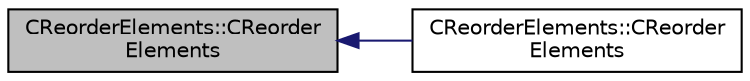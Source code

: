 digraph "CReorderElements::CReorderElements"
{
  edge [fontname="Helvetica",fontsize="10",labelfontname="Helvetica",labelfontsize="10"];
  node [fontname="Helvetica",fontsize="10",shape=record];
  rankdir="LR";
  Node1 [label="CReorderElements::CReorder\lElements",height=0.2,width=0.4,color="black", fillcolor="grey75", style="filled", fontcolor="black"];
  Node1 -> Node2 [dir="back",color="midnightblue",fontsize="10",style="solid",fontname="Helvetica"];
  Node2 [label="CReorderElements::CReorder\lElements",height=0.2,width=0.4,color="black", fillcolor="white", style="filled",URL="$class_c_reorder_elements.html#a13c4e85b237f2e1775ddc2e5cc2525f9",tooltip="Copy constructor of the class. "];
}
